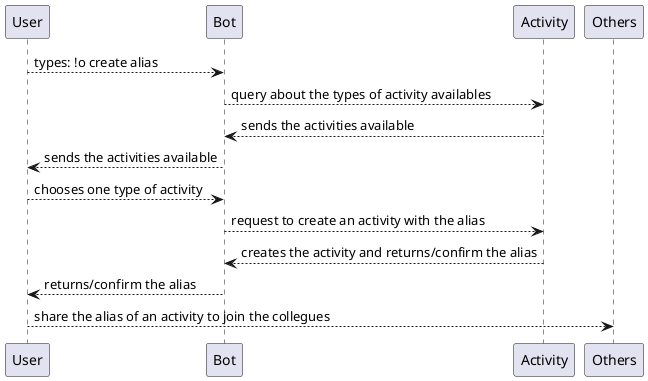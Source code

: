 @startuml
User --> Bot: types: !o create alias
Bot --> Activity: query about the types of activity availables
Activity --> Bot: sends the activities available
Bot --> User: sends the activities available
User --> Bot: chooses one type of activity
Bot --> Activity: request to create an activity with the alias
Activity --> Bot: creates the activity and returns/confirm the alias
Bot --> User: returns/confirm the alias
User --> Others: share the alias of an activity to join the collegues
@enduml